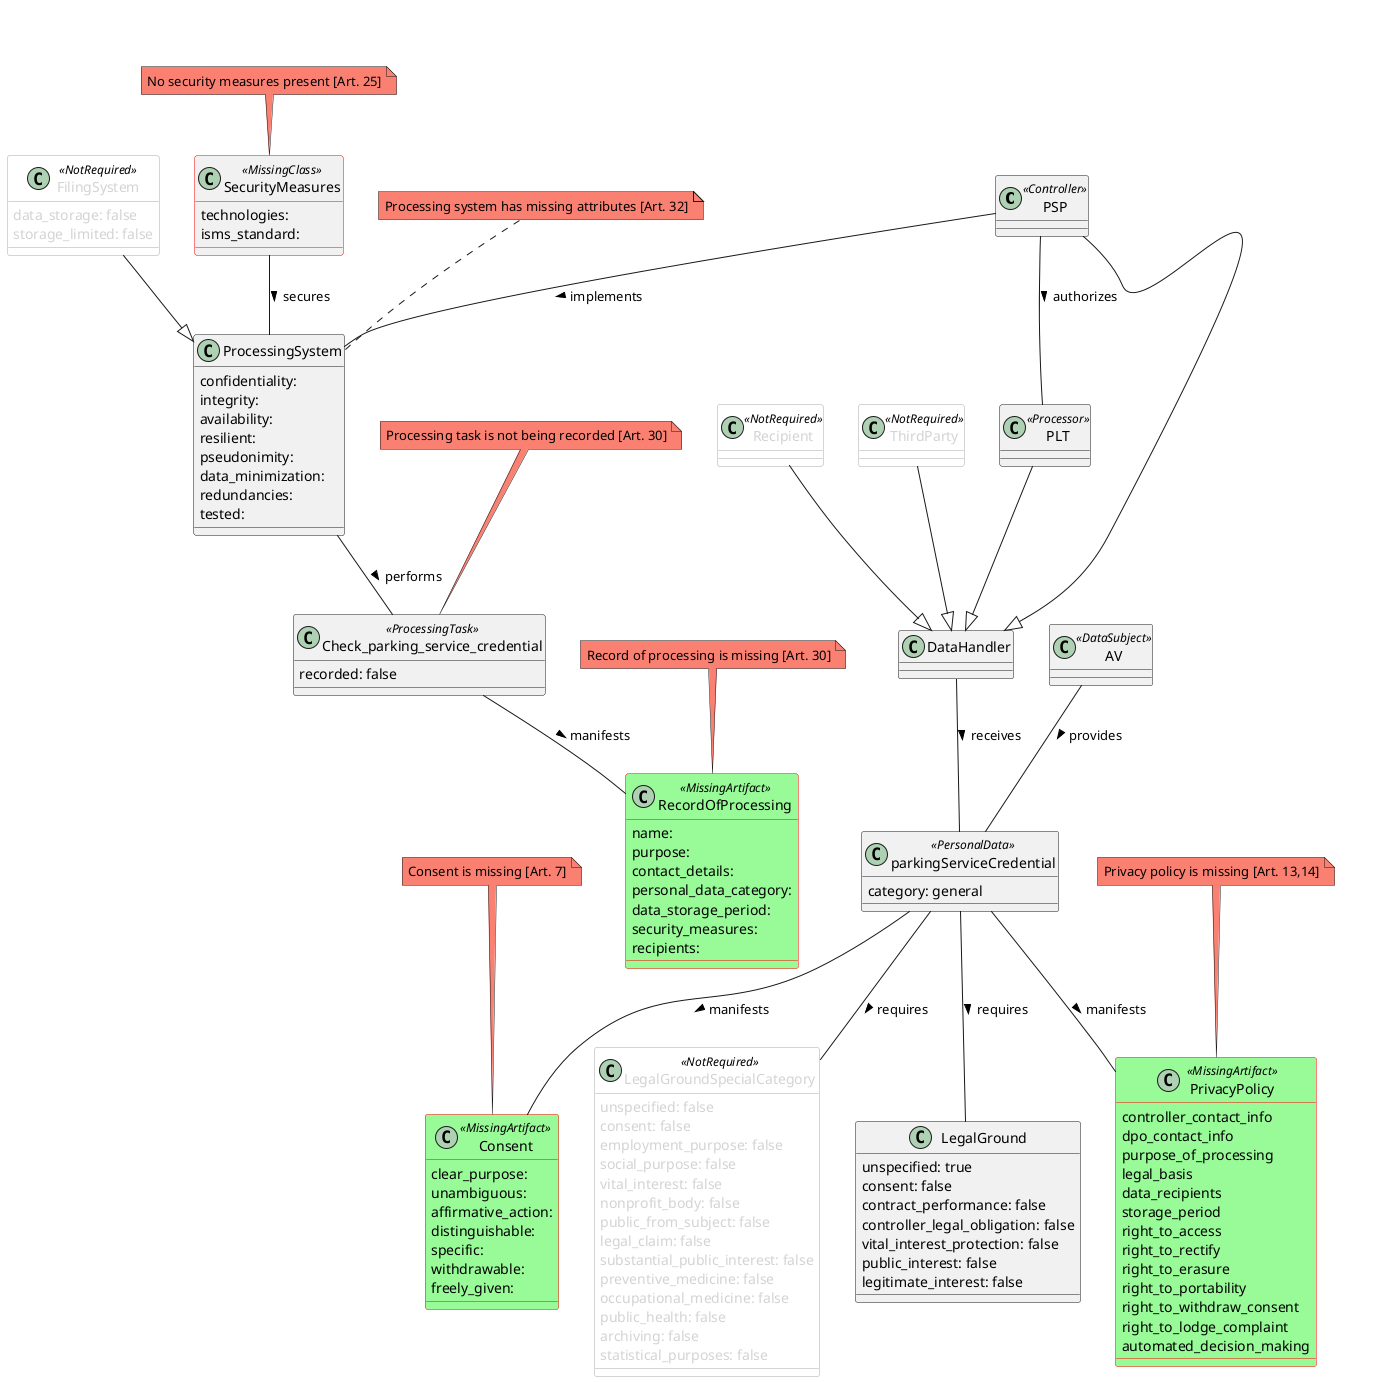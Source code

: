 @startuml inital-uml

class PSP <<Controller>> { 
 }
class AV <<DataSubject>> { 
 }
class PLT <<Processor>> { 
 }
class Recipient <<NotRequired>> { 
 }
class ThirdParty <<NotRequired>> { 
 }
class parkingServiceCredential <<PersonalData>> { 
 
		category: general
}
class LegalGroundSpecialCategory <<NotRequired>> {
	unspecified: false
	consent: false
	employment_purpose: false
	social_purpose: false
	vital_interest: false
	nonprofit_body: false
	public_from_subject: false
	legal_claim: false
	substantial_public_interest: false
	preventive_medicine: false
	occupational_medicine: false
	public_health: false
	archiving: false
	statistical_purposes: false
	}
class LegalGround {
	  unspecified: true
	  consent: false
	  contract_performance: false
	  controller_legal_obligation: false
	  vital_interest_protection: false
	  public_interest: false
	  legitimate_interest: false
	}
class Consent <<MissingArtifact>> {
		  clear_purpose: 
		  unambiguous: 
		  affirmative_action: 
		  distinguishable: 
		  specific: 
		  withdrawable: 
		  freely_given: 
		}
class PrivacyPolicy <<MissingArtifact>> {
			controller_contact_info
			dpo_contact_info
			purpose_of_processing
			legal_basis
			data_recipients
			storage_period
			right_to_access
			right_to_rectify
			right_to_erasure
			right_to_portability
			right_to_withdraw_consent
			right_to_lodge_complaint
			automated_decision_making
		}
class FilingSystem <<NotRequired>> {
  		data_storage: false
  		storage_limited: false
	}
class SecurityMeasures <<MissingClass>> {
  		technologies:
  		isms_standard:
	}
class ProcessingSystem { 
confidentiality:
integrity:
availability:
resilient:
pseudonimity:
data_minimization:
redundancies:
tested:
}
class Check_parking_service_credential <<ProcessingTask>> {
		recorded: false
	}
class RecordOfProcessing <<MissingArtifact>> {
		name: 
		purpose:
		contact_details:
		personal_data_category:
		data_storage_period:
		security_measures:
		recipients:
	}
parkingServiceCredential -- Consent : manifests >
parkingServiceCredential -- PrivacyPolicy : manifests >
AV -- parkingServiceCredential : provides >
PSP -- ProcessingSystem : implements >
PSP -- PLT : authorizes >
Check_parking_service_credential -- RecordOfProcessing : manifests >
parkingServiceCredential -- LegalGroundSpecialCategory : requires >
parkingServiceCredential -- LegalGround : requires >
PSP --|> DataHandler
PLT --|> DataHandler
Recipient --|> DataHandler
ThirdParty --|> DataHandler
DataHandler -- parkingServiceCredential : receives >
ProcessingSystem -- Check_parking_service_credential : performs >
FilingSystem --|> ProcessingSystem
SecurityMeasures -- ProcessingSystem : secures >
skinparam class {
  BackgroundColor<<Artifact>> PaleGreen
  BorderColor<<Artifact>> SpringGreen
  BackGroundColor<<NotRequired>> White
  BorderColor<<NotRequired>> DarkGray
  AttributeFontColor<<NotRequired>> LightGray
  BorderColor<<MissingClass>> Red
  BackgroundColor<<MissingArtifact>> PaleGreen
  BorderColor<<MissingArtifact>> Red
}

 note top of Consent #salmon: Consent is missing [Art. 7]

 note top of PrivacyPolicy #salmon: Privacy policy is missing [Art. 13,14]

 note top of SecurityMeasures #salmon: No security measures present [Art. 25] 

 note top of ProcessingSystem #salmon: Processing system has missing attributes [Art. 32]

 note top of Check_parking_service_credential #salmon: Processing task is not being recorded [Art. 30] 

 note top of RecordOfProcessing #salmon: Record of processing is missing [Art. 30] 
@enduml
